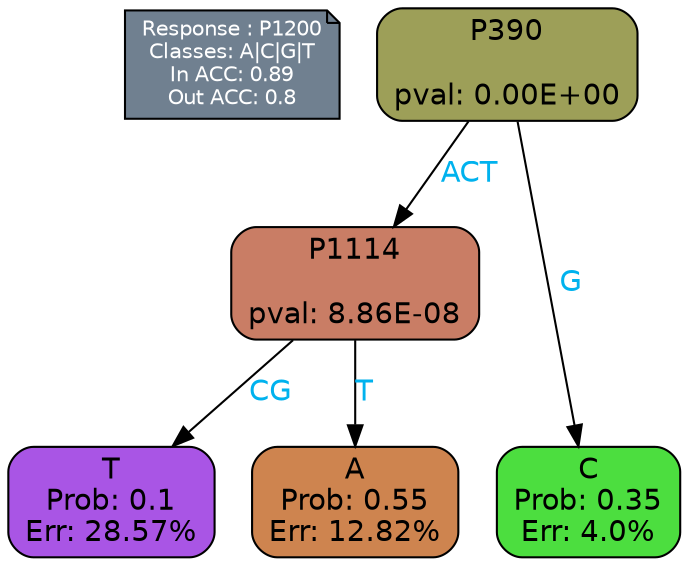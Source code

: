 digraph Tree {
node [shape=box, style="filled, rounded", color="black", fontname=helvetica] ;
graph [ranksep=equally, splines=polylines, bgcolor=transparent, dpi=600] ;
edge [fontname=helvetica] ;
LEGEND [label="Response : P1200
Classes: A|C|G|T
In ACC: 0.89
Out ACC: 0.8
",shape=note,align=left,style=filled,fillcolor="slategray",fontcolor="white",fontsize=10];1 [label="P390

pval: 0.00E+00", fillcolor="#9d9f58"] ;
2 [label="P1114

pval: 8.86E-08", fillcolor="#c97d65"] ;
3 [label="T
Prob: 0.1
Err: 28.57%", fillcolor="#a955e5"] ;
4 [label="A
Prob: 0.55
Err: 12.82%", fillcolor="#ce844f"] ;
5 [label="C
Prob: 0.35
Err: 4.0%", fillcolor="#4cde3f"] ;
1 -> 2 [label="ACT",fontcolor=deepskyblue2] ;
1 -> 5 [label="G",fontcolor=deepskyblue2] ;
2 -> 3 [label="CG",fontcolor=deepskyblue2] ;
2 -> 4 [label="T",fontcolor=deepskyblue2] ;
{rank = same; 3;4;5;}{rank = same; LEGEND;1;}}